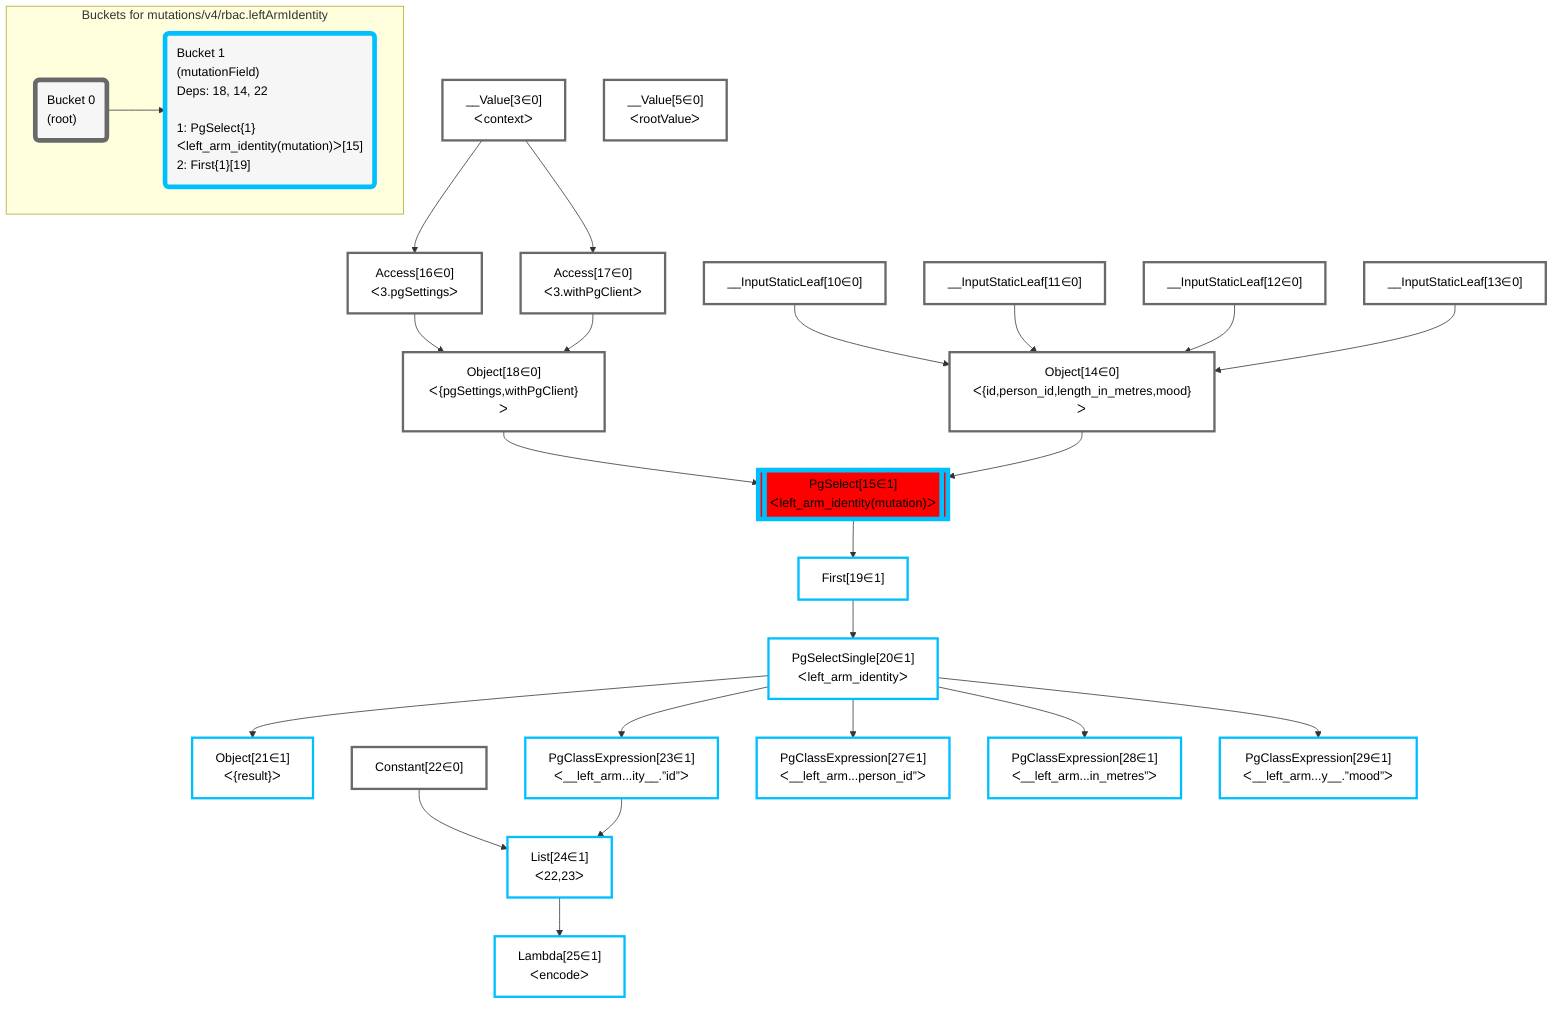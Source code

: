 graph TD
    classDef path fill:#eee,stroke:#000,color:#000
    classDef plan fill:#fff,stroke-width:3px,color:#000
    classDef itemplan fill:#fff,stroke-width:6px,color:#000
    classDef sideeffectplan fill:#f00,stroke-width:6px,color:#000
    classDef bucket fill:#f6f6f6,color:#000,stroke-width:6px,text-align:left


    %% define steps
    __Value3["__Value[3∈0]<br />ᐸcontextᐳ"]:::plan
    __Value5["__Value[5∈0]<br />ᐸrootValueᐳ"]:::plan
    __InputStaticLeaf10["__InputStaticLeaf[10∈0]"]:::plan
    __InputStaticLeaf11["__InputStaticLeaf[11∈0]"]:::plan
    __InputStaticLeaf12["__InputStaticLeaf[12∈0]"]:::plan
    __InputStaticLeaf13["__InputStaticLeaf[13∈0]"]:::plan
    Object14["Object[14∈0]<br />ᐸ{id,person_id,length_in_metres,mood}ᐳ"]:::plan
    Access16["Access[16∈0]<br />ᐸ3.pgSettingsᐳ"]:::plan
    Access17["Access[17∈0]<br />ᐸ3.withPgClientᐳ"]:::plan
    Object18["Object[18∈0]<br />ᐸ{pgSettings,withPgClient}ᐳ"]:::plan
    PgSelect15[["PgSelect[15∈1]<br />ᐸleft_arm_identity(mutation)ᐳ"]]:::sideeffectplan
    First19["First[19∈1]"]:::plan
    PgSelectSingle20["PgSelectSingle[20∈1]<br />ᐸleft_arm_identityᐳ"]:::plan
    Object21["Object[21∈1]<br />ᐸ{result}ᐳ"]:::plan
    Constant22["Constant[22∈0]"]:::plan
    PgClassExpression23["PgClassExpression[23∈1]<br />ᐸ__left_arm...ity__.”id”ᐳ"]:::plan
    List24["List[24∈1]<br />ᐸ22,23ᐳ"]:::plan
    Lambda25["Lambda[25∈1]<br />ᐸencodeᐳ"]:::plan
    PgClassExpression27["PgClassExpression[27∈1]<br />ᐸ__left_arm...person_id”ᐳ"]:::plan
    PgClassExpression28["PgClassExpression[28∈1]<br />ᐸ__left_arm...in_metres”ᐳ"]:::plan
    PgClassExpression29["PgClassExpression[29∈1]<br />ᐸ__left_arm...y__.”mood”ᐳ"]:::plan

    %% plan dependencies
    __InputStaticLeaf10 & __InputStaticLeaf11 & __InputStaticLeaf12 & __InputStaticLeaf13 --> Object14
    __Value3 --> Access16
    __Value3 --> Access17
    Access16 & Access17 --> Object18
    Object18 & Object14 --> PgSelect15
    PgSelect15 --> First19
    First19 --> PgSelectSingle20
    PgSelectSingle20 --> Object21
    PgSelectSingle20 --> PgClassExpression23
    Constant22 & PgClassExpression23 --> List24
    List24 --> Lambda25
    PgSelectSingle20 --> PgClassExpression27
    PgSelectSingle20 --> PgClassExpression28
    PgSelectSingle20 --> PgClassExpression29

    subgraph "Buckets for mutations/v4/rbac.leftArmIdentity"
    Bucket0("Bucket 0<br />(root)"):::bucket
    classDef bucket0 stroke:#696969
    class Bucket0,__Value3,__Value5,__InputStaticLeaf10,__InputStaticLeaf11,__InputStaticLeaf12,__InputStaticLeaf13,Object14,Access16,Access17,Object18,Constant22 bucket0
    Bucket1("Bucket 1<br />(mutationField)<br />Deps: 18, 14, 22<br /><br />1: PgSelect{1}ᐸleft_arm_identity(mutation)ᐳ[15]<br />2: First{1}[19]"):::bucket
    classDef bucket1 stroke:#00bfff
    class Bucket1,PgSelect15,First19,PgSelectSingle20,Object21,PgClassExpression23,List24,Lambda25,PgClassExpression27,PgClassExpression28,PgClassExpression29 bucket1
    Bucket0 --> Bucket1
    end